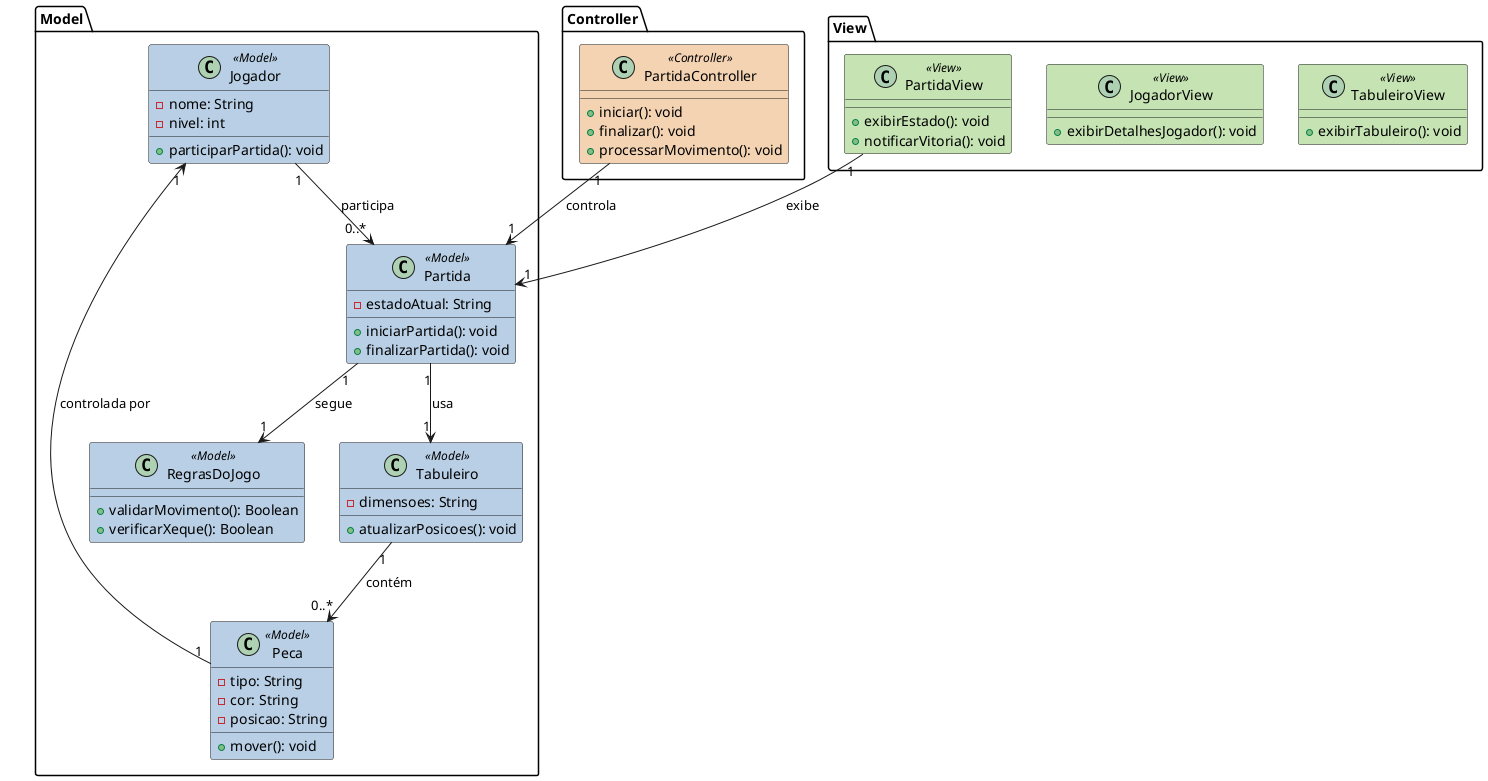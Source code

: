 @startuml modeloConceitual
skinparam class {
    BackgroundColor<<Model>> #B8CFE5
    BackgroundColor<<View>> #C6E4B3
    BackgroundColor<<Controller>> #F4D3B3
}

' Agrupamento para o Model
package "Model" {
    class Jogador <<Model>> {
      - nome: String
      - nivel: int
      + participarPartida(): void
    }

    class Peca <<Model>> {
      - tipo: String
      - cor: String
      - posicao: String
      + mover(): void
    }

    class Tabuleiro <<Model>> {
      - dimensoes: String
      + atualizarPosicoes(): void
    }

    class Partida <<Model>> {
      - estadoAtual: String
      + iniciarPartida(): void
      + finalizarPartida(): void
    }

    class RegrasDoJogo <<Model>> {
      + validarMovimento(): Boolean
      + verificarXeque(): Boolean
    }
}

' Agrupamento para o Controller
package "Controller" {
    class PartidaController <<Controller>> {
      + iniciar(): void
      + finalizar(): void
      + processarMovimento(): void
    }
}

' Agrupamento para o View
package "View" {
    class TabuleiroView <<View>> {
      + exibirTabuleiro(): void
    }

    class JogadorView <<View>> {
      + exibirDetalhesJogador(): void
    }

    class PartidaView <<View>> {
      + exibirEstado(): void
      + notificarVitoria(): void
    }
}

' Relacionamentos entre as classes
Jogador "1" --> "0..*" Partida : participa
Partida "1" --> "1" Tabuleiro : usa
Peca "1" --> "1" Jogador : controlada por
Tabuleiro "1" --> "0..*" Peca : contém
Partida "1" --> "1" RegrasDoJogo : segue
PartidaController "1" --> "1" Partida : controla
PartidaView "1" --> "1" Partida : exibe


' Integrantes
'note as N
  'Guilherme Lorete Schmidt - 13676857
  'Luana Hartmann Franco da Cruz - 13676350
  'João Pedro Gomes - 13839069
'end note

@enduml
